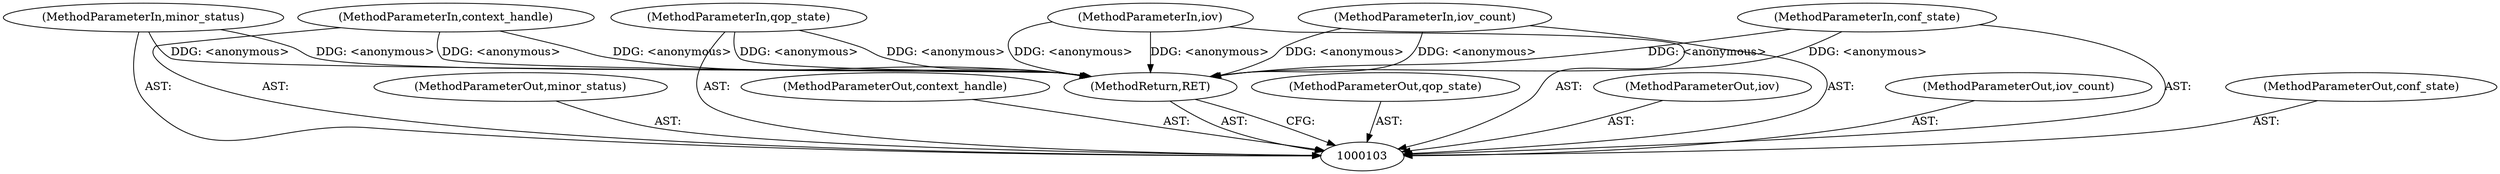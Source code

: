 digraph "0_krb5_56f7b1bc95a2a3eeb420e069e7655fb181ade5cf_13" {
"1000111" [label="(MethodReturn,RET)"];
"1000104" [label="(MethodParameterIn,minor_status)"];
"1000127" [label="(MethodParameterOut,minor_status)"];
"1000105" [label="(MethodParameterIn,context_handle)"];
"1000128" [label="(MethodParameterOut,context_handle)"];
"1000107" [label="(MethodParameterIn,qop_state)"];
"1000130" [label="(MethodParameterOut,qop_state)"];
"1000108" [label="(MethodParameterIn,iov)"];
"1000131" [label="(MethodParameterOut,iov)"];
"1000109" [label="(MethodParameterIn,iov_count)"];
"1000132" [label="(MethodParameterOut,iov_count)"];
"1000106" [label="(MethodParameterIn,conf_state)"];
"1000129" [label="(MethodParameterOut,conf_state)"];
"1000111" -> "1000103"  [label="AST: "];
"1000111" -> "1000103"  [label="CFG: "];
"1000108" -> "1000111"  [label="DDG: <anonymous>"];
"1000107" -> "1000111"  [label="DDG: <anonymous>"];
"1000104" -> "1000111"  [label="DDG: <anonymous>"];
"1000105" -> "1000111"  [label="DDG: <anonymous>"];
"1000106" -> "1000111"  [label="DDG: <anonymous>"];
"1000109" -> "1000111"  [label="DDG: <anonymous>"];
"1000104" -> "1000103"  [label="AST: "];
"1000104" -> "1000111"  [label="DDG: <anonymous>"];
"1000127" -> "1000103"  [label="AST: "];
"1000105" -> "1000103"  [label="AST: "];
"1000105" -> "1000111"  [label="DDG: <anonymous>"];
"1000128" -> "1000103"  [label="AST: "];
"1000107" -> "1000103"  [label="AST: "];
"1000107" -> "1000111"  [label="DDG: <anonymous>"];
"1000130" -> "1000103"  [label="AST: "];
"1000108" -> "1000103"  [label="AST: "];
"1000108" -> "1000111"  [label="DDG: <anonymous>"];
"1000131" -> "1000103"  [label="AST: "];
"1000109" -> "1000103"  [label="AST: "];
"1000109" -> "1000111"  [label="DDG: <anonymous>"];
"1000132" -> "1000103"  [label="AST: "];
"1000106" -> "1000103"  [label="AST: "];
"1000106" -> "1000111"  [label="DDG: <anonymous>"];
"1000129" -> "1000103"  [label="AST: "];
}
